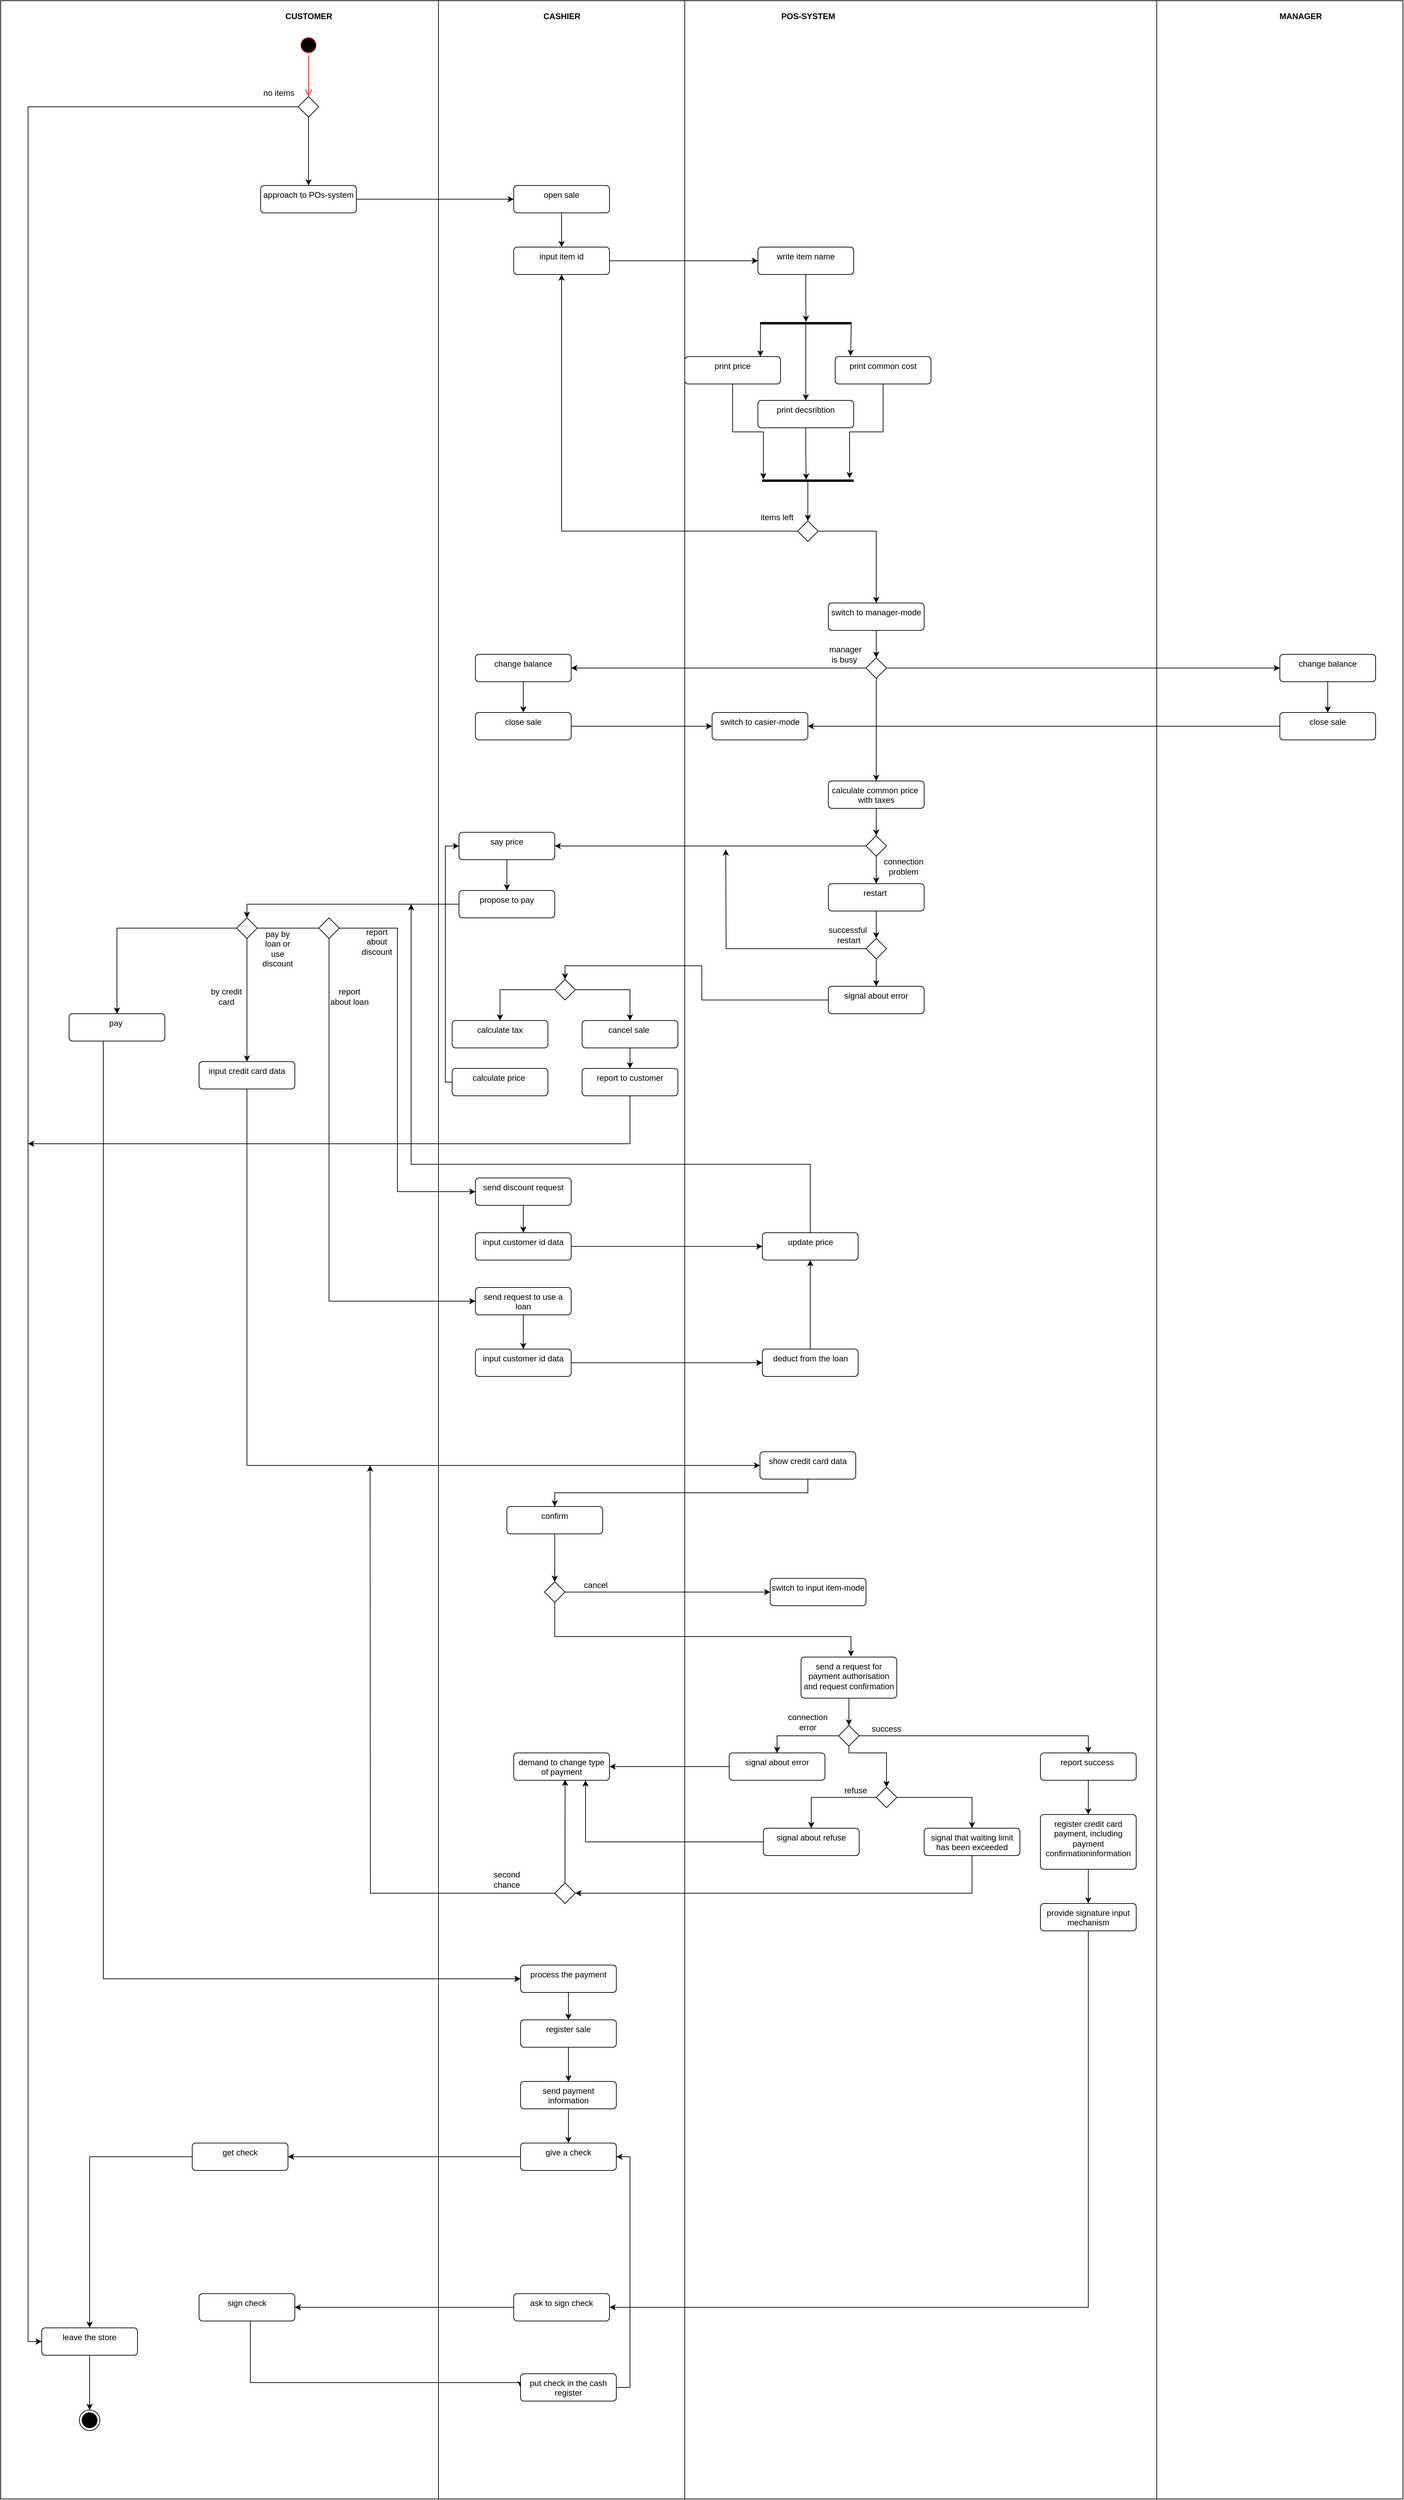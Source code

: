 <mxfile version="21.8.2" type="device">
  <diagram name="Страница — 1" id="d4Io2-TKCd1Xsw53z9Tn">
    <mxGraphModel dx="7507" dy="3780" grid="1" gridSize="10" guides="1" tooltips="1" connect="1" arrows="1" fold="1" page="1" pageScale="1" pageWidth="827" pageHeight="1169" math="0" shadow="0">
      <root>
        <mxCell id="0" />
        <mxCell id="1" parent="0" />
        <mxCell id="N4OC66wwxZGrX0035T5u-1" value="" style="rounded=0;whiteSpace=wrap;html=1;" vertex="1" parent="1">
          <mxGeometry x="-280" width="650" height="3650" as="geometry" />
        </mxCell>
        <mxCell id="N4OC66wwxZGrX0035T5u-2" value="" style="rounded=0;whiteSpace=wrap;html=1;" vertex="1" parent="1">
          <mxGeometry x="360" width="360" height="3650" as="geometry" />
        </mxCell>
        <mxCell id="N4OC66wwxZGrX0035T5u-3" value="" style="rounded=0;whiteSpace=wrap;html=1;" vertex="1" parent="1">
          <mxGeometry x="720" width="690" height="3650" as="geometry" />
        </mxCell>
        <mxCell id="N4OC66wwxZGrX0035T5u-4" value="CUSTOMER" style="text;align=center;fontStyle=1;verticalAlign=middle;spacingLeft=3;spacingRight=3;strokeColor=none;rotatable=0;points=[[0,0.5],[1,0.5]];portConstraint=eastwest;html=1;" vertex="1" parent="1">
          <mxGeometry x="130" y="10" width="80" height="26" as="geometry" />
        </mxCell>
        <mxCell id="N4OC66wwxZGrX0035T5u-5" value="CASHIER" style="text;align=center;fontStyle=1;verticalAlign=middle;spacingLeft=3;spacingRight=3;strokeColor=none;rotatable=0;points=[[0,0.5],[1,0.5]];portConstraint=eastwest;html=1;" vertex="1" parent="1">
          <mxGeometry x="500" y="10" width="80" height="26" as="geometry" />
        </mxCell>
        <mxCell id="N4OC66wwxZGrX0035T5u-6" value="POS-SYSTEM" style="text;align=center;fontStyle=1;verticalAlign=middle;spacingLeft=3;spacingRight=3;strokeColor=none;rotatable=0;points=[[0,0.5],[1,0.5]];portConstraint=eastwest;html=1;" vertex="1" parent="1">
          <mxGeometry x="860" y="10" width="80" height="26" as="geometry" />
        </mxCell>
        <mxCell id="N4OC66wwxZGrX0035T5u-7" value="" style="rounded=0;whiteSpace=wrap;html=1;" vertex="1" parent="1">
          <mxGeometry x="1410" width="360" height="3650" as="geometry" />
        </mxCell>
        <mxCell id="N4OC66wwxZGrX0035T5u-8" value="MANAGER" style="text;align=center;fontStyle=1;verticalAlign=middle;spacingLeft=3;spacingRight=3;strokeColor=none;rotatable=0;points=[[0,0.5],[1,0.5]];portConstraint=eastwest;html=1;" vertex="1" parent="1">
          <mxGeometry x="1580" y="10" width="80" height="26" as="geometry" />
        </mxCell>
        <mxCell id="N4OC66wwxZGrX0035T5u-9" value="" style="ellipse;html=1;shape=startState;fillColor=#000000;strokeColor=#ff0000;" vertex="1" parent="1">
          <mxGeometry x="155" y="50" width="30" height="30" as="geometry" />
        </mxCell>
        <mxCell id="N4OC66wwxZGrX0035T5u-10" value="" style="edgeStyle=orthogonalEdgeStyle;html=1;verticalAlign=bottom;endArrow=open;endSize=8;strokeColor=#ff0000;rounded=0;" edge="1" source="N4OC66wwxZGrX0035T5u-9" parent="1">
          <mxGeometry relative="1" as="geometry">
            <mxPoint x="170" y="140" as="targetPoint" />
          </mxGeometry>
        </mxCell>
        <mxCell id="N4OC66wwxZGrX0035T5u-13" value="" style="edgeStyle=orthogonalEdgeStyle;rounded=0;orthogonalLoop=1;jettySize=auto;html=1;exitX=0.5;exitY=1;exitDx=0;exitDy=0;" edge="1" parent="1" source="N4OC66wwxZGrX0035T5u-178" target="N4OC66wwxZGrX0035T5u-12">
          <mxGeometry relative="1" as="geometry">
            <mxPoint x="170" y="220" as="sourcePoint" />
          </mxGeometry>
        </mxCell>
        <mxCell id="N4OC66wwxZGrX0035T5u-16" value="" style="edgeStyle=orthogonalEdgeStyle;rounded=0;orthogonalLoop=1;jettySize=auto;html=1;entryX=0;entryY=0.5;entryDx=0;entryDy=0;" edge="1" parent="1" source="N4OC66wwxZGrX0035T5u-12" target="N4OC66wwxZGrX0035T5u-15">
          <mxGeometry relative="1" as="geometry" />
        </mxCell>
        <mxCell id="N4OC66wwxZGrX0035T5u-12" value="approach to POs-system" style="html=1;align=center;verticalAlign=top;rounded=1;absoluteArcSize=1;arcSize=10;dashed=0;whiteSpace=wrap;" vertex="1" parent="1">
          <mxGeometry x="100" y="270" width="140" height="40" as="geometry" />
        </mxCell>
        <mxCell id="N4OC66wwxZGrX0035T5u-18" value="" style="edgeStyle=orthogonalEdgeStyle;rounded=0;orthogonalLoop=1;jettySize=auto;html=1;" edge="1" parent="1" source="N4OC66wwxZGrX0035T5u-15" target="N4OC66wwxZGrX0035T5u-17">
          <mxGeometry relative="1" as="geometry" />
        </mxCell>
        <mxCell id="N4OC66wwxZGrX0035T5u-15" value="open sale" style="html=1;align=center;verticalAlign=top;rounded=1;absoluteArcSize=1;arcSize=10;dashed=0;whiteSpace=wrap;" vertex="1" parent="1">
          <mxGeometry x="470" y="270" width="140" height="40" as="geometry" />
        </mxCell>
        <mxCell id="N4OC66wwxZGrX0035T5u-20" style="edgeStyle=orthogonalEdgeStyle;rounded=0;orthogonalLoop=1;jettySize=auto;html=1;entryX=0;entryY=0.5;entryDx=0;entryDy=0;" edge="1" parent="1" source="N4OC66wwxZGrX0035T5u-17" target="N4OC66wwxZGrX0035T5u-19">
          <mxGeometry relative="1" as="geometry" />
        </mxCell>
        <mxCell id="N4OC66wwxZGrX0035T5u-17" value="input item id" style="html=1;align=center;verticalAlign=top;rounded=1;absoluteArcSize=1;arcSize=10;dashed=0;whiteSpace=wrap;" vertex="1" parent="1">
          <mxGeometry x="470" y="360" width="140" height="40" as="geometry" />
        </mxCell>
        <mxCell id="N4OC66wwxZGrX0035T5u-19" value="write item name" style="html=1;align=center;verticalAlign=top;rounded=1;absoluteArcSize=1;arcSize=10;dashed=0;whiteSpace=wrap;" vertex="1" parent="1">
          <mxGeometry x="827" y="360" width="140" height="40" as="geometry" />
        </mxCell>
        <mxCell id="N4OC66wwxZGrX0035T5u-27" style="edgeStyle=orthogonalEdgeStyle;rounded=0;orthogonalLoop=1;jettySize=auto;html=1;entryX=0.5;entryY=0;entryDx=0;entryDy=0;" edge="1" parent="1" source="N4OC66wwxZGrX0035T5u-21" target="N4OC66wwxZGrX0035T5u-23">
          <mxGeometry relative="1" as="geometry" />
        </mxCell>
        <mxCell id="N4OC66wwxZGrX0035T5u-21" value="" style="html=1;points=[];perimeter=orthogonalPerimeter;fillColor=strokeColor;direction=south;" vertex="1" parent="1">
          <mxGeometry x="830.5" y="470" width="133" height="2.5" as="geometry" />
        </mxCell>
        <mxCell id="N4OC66wwxZGrX0035T5u-22" value="print price" style="html=1;align=center;verticalAlign=top;rounded=1;absoluteArcSize=1;arcSize=10;dashed=0;whiteSpace=wrap;" vertex="1" parent="1">
          <mxGeometry x="720" y="520" width="140" height="40" as="geometry" />
        </mxCell>
        <mxCell id="N4OC66wwxZGrX0035T5u-23" value="print decsribtion" style="html=1;align=center;verticalAlign=top;rounded=1;absoluteArcSize=1;arcSize=10;dashed=0;whiteSpace=wrap;" vertex="1" parent="1">
          <mxGeometry x="827" y="584" width="140" height="40" as="geometry" />
        </mxCell>
        <mxCell id="N4OC66wwxZGrX0035T5u-25" value="print common cost" style="html=1;align=center;verticalAlign=top;rounded=1;absoluteArcSize=1;arcSize=10;dashed=0;whiteSpace=wrap;" vertex="1" parent="1">
          <mxGeometry x="940" y="520" width="140" height="40" as="geometry" />
        </mxCell>
        <mxCell id="N4OC66wwxZGrX0035T5u-26" style="edgeStyle=orthogonalEdgeStyle;rounded=0;orthogonalLoop=1;jettySize=auto;html=1;entryX=-0.306;entryY=0.498;entryDx=0;entryDy=0;entryPerimeter=0;" edge="1" parent="1" source="N4OC66wwxZGrX0035T5u-19" target="N4OC66wwxZGrX0035T5u-21">
          <mxGeometry relative="1" as="geometry" />
        </mxCell>
        <mxCell id="N4OC66wwxZGrX0035T5u-28" value="" style="endArrow=classic;html=1;rounded=0;exitX=0.542;exitY=0.968;exitDx=0;exitDy=0;exitPerimeter=0;entryX=0.817;entryY=-0.003;entryDx=0;entryDy=0;entryPerimeter=0;" edge="1" parent="1">
          <mxGeometry width="50" height="50" relative="1" as="geometry">
            <mxPoint x="830.876" y="471.475" as="sourcePoint" />
            <mxPoint x="830.5" y="520" as="targetPoint" />
          </mxGeometry>
        </mxCell>
        <mxCell id="N4OC66wwxZGrX0035T5u-29" value="" style="endArrow=classic;html=1;rounded=0;exitX=0.542;exitY=0.968;exitDx=0;exitDy=0;exitPerimeter=0;entryX=0.817;entryY=-0.003;entryDx=0;entryDy=0;entryPerimeter=0;" edge="1" parent="1">
          <mxGeometry width="50" height="50" relative="1" as="geometry">
            <mxPoint x="963.5" y="470" as="sourcePoint" />
            <mxPoint x="962.5" y="519" as="targetPoint" />
          </mxGeometry>
        </mxCell>
        <mxCell id="N4OC66wwxZGrX0035T5u-37" value="" style="edgeStyle=orthogonalEdgeStyle;rounded=0;orthogonalLoop=1;jettySize=auto;html=1;" edge="1" parent="1" source="N4OC66wwxZGrX0035T5u-31" target="N4OC66wwxZGrX0035T5u-36">
          <mxGeometry relative="1" as="geometry" />
        </mxCell>
        <mxCell id="N4OC66wwxZGrX0035T5u-31" value="" style="html=1;points=[];perimeter=orthogonalPerimeter;fillColor=strokeColor;direction=south;" vertex="1" parent="1">
          <mxGeometry x="833.5" y="700" width="133" height="2.5" as="geometry" />
        </mxCell>
        <mxCell id="N4OC66wwxZGrX0035T5u-32" style="edgeStyle=orthogonalEdgeStyle;rounded=0;orthogonalLoop=1;jettySize=auto;html=1;entryX=-0.067;entryY=0.518;entryDx=0;entryDy=0;entryPerimeter=0;" edge="1" parent="1" source="N4OC66wwxZGrX0035T5u-23" target="N4OC66wwxZGrX0035T5u-31">
          <mxGeometry relative="1" as="geometry" />
        </mxCell>
        <mxCell id="N4OC66wwxZGrX0035T5u-34" style="edgeStyle=orthogonalEdgeStyle;rounded=0;orthogonalLoop=1;jettySize=auto;html=1;entryX=-0.333;entryY=0.989;entryDx=0;entryDy=0;entryPerimeter=0;" edge="1" parent="1" source="N4OC66wwxZGrX0035T5u-22" target="N4OC66wwxZGrX0035T5u-31">
          <mxGeometry relative="1" as="geometry" />
        </mxCell>
        <mxCell id="N4OC66wwxZGrX0035T5u-35" style="edgeStyle=orthogonalEdgeStyle;rounded=0;orthogonalLoop=1;jettySize=auto;html=1;entryX=-0.867;entryY=0.041;entryDx=0;entryDy=0;entryPerimeter=0;" edge="1" parent="1" source="N4OC66wwxZGrX0035T5u-25" target="N4OC66wwxZGrX0035T5u-31">
          <mxGeometry relative="1" as="geometry" />
        </mxCell>
        <mxCell id="N4OC66wwxZGrX0035T5u-38" style="edgeStyle=orthogonalEdgeStyle;rounded=0;orthogonalLoop=1;jettySize=auto;html=1;entryX=0.5;entryY=1;entryDx=0;entryDy=0;" edge="1" parent="1" source="N4OC66wwxZGrX0035T5u-36" target="N4OC66wwxZGrX0035T5u-17">
          <mxGeometry relative="1" as="geometry" />
        </mxCell>
        <mxCell id="N4OC66wwxZGrX0035T5u-41" style="edgeStyle=orthogonalEdgeStyle;rounded=0;orthogonalLoop=1;jettySize=auto;html=1;entryX=0.5;entryY=0;entryDx=0;entryDy=0;" edge="1" parent="1" source="N4OC66wwxZGrX0035T5u-36" target="N4OC66wwxZGrX0035T5u-40">
          <mxGeometry relative="1" as="geometry" />
        </mxCell>
        <mxCell id="N4OC66wwxZGrX0035T5u-36" value="" style="rhombus;" vertex="1" parent="1">
          <mxGeometry x="885" y="760" width="30" height="30" as="geometry" />
        </mxCell>
        <mxCell id="N4OC66wwxZGrX0035T5u-39" value="items left" style="text;html=1;strokeColor=none;fillColor=none;align=center;verticalAlign=middle;whiteSpace=wrap;rounded=0;" vertex="1" parent="1">
          <mxGeometry x="825" y="740" width="60" height="30" as="geometry" />
        </mxCell>
        <mxCell id="N4OC66wwxZGrX0035T5u-43" value="" style="edgeStyle=orthogonalEdgeStyle;rounded=0;orthogonalLoop=1;jettySize=auto;html=1;" edge="1" parent="1" source="N4OC66wwxZGrX0035T5u-40" target="N4OC66wwxZGrX0035T5u-42">
          <mxGeometry relative="1" as="geometry" />
        </mxCell>
        <mxCell id="N4OC66wwxZGrX0035T5u-40" value="switch to manager-mode" style="html=1;align=center;verticalAlign=top;rounded=1;absoluteArcSize=1;arcSize=10;dashed=0;whiteSpace=wrap;" vertex="1" parent="1">
          <mxGeometry x="930" y="880" width="140" height="40" as="geometry" />
        </mxCell>
        <mxCell id="N4OC66wwxZGrX0035T5u-47" style="edgeStyle=orthogonalEdgeStyle;rounded=0;orthogonalLoop=1;jettySize=auto;html=1;entryX=1;entryY=0.5;entryDx=0;entryDy=0;" edge="1" parent="1" source="N4OC66wwxZGrX0035T5u-42" target="N4OC66wwxZGrX0035T5u-44">
          <mxGeometry relative="1" as="geometry" />
        </mxCell>
        <mxCell id="N4OC66wwxZGrX0035T5u-52" value="" style="edgeStyle=orthogonalEdgeStyle;rounded=0;orthogonalLoop=1;jettySize=auto;html=1;entryX=0;entryY=0.5;entryDx=0;entryDy=0;" edge="1" parent="1" source="N4OC66wwxZGrX0035T5u-42" target="N4OC66wwxZGrX0035T5u-49">
          <mxGeometry relative="1" as="geometry" />
        </mxCell>
        <mxCell id="N4OC66wwxZGrX0035T5u-57" style="edgeStyle=orthogonalEdgeStyle;rounded=0;orthogonalLoop=1;jettySize=auto;html=1;entryX=0.5;entryY=0;entryDx=0;entryDy=0;" edge="1" parent="1" source="N4OC66wwxZGrX0035T5u-42" target="N4OC66wwxZGrX0035T5u-56">
          <mxGeometry relative="1" as="geometry" />
        </mxCell>
        <mxCell id="N4OC66wwxZGrX0035T5u-42" value="" style="rhombus;" vertex="1" parent="1">
          <mxGeometry x="985" y="960" width="30" height="30" as="geometry" />
        </mxCell>
        <mxCell id="N4OC66wwxZGrX0035T5u-46" value="" style="edgeStyle=orthogonalEdgeStyle;rounded=0;orthogonalLoop=1;jettySize=auto;html=1;" edge="1" parent="1" source="N4OC66wwxZGrX0035T5u-44" target="N4OC66wwxZGrX0035T5u-45">
          <mxGeometry relative="1" as="geometry" />
        </mxCell>
        <mxCell id="N4OC66wwxZGrX0035T5u-44" value="change balance" style="html=1;align=center;verticalAlign=top;rounded=1;absoluteArcSize=1;arcSize=10;dashed=0;whiteSpace=wrap;" vertex="1" parent="1">
          <mxGeometry x="414" y="955" width="140" height="40" as="geometry" />
        </mxCell>
        <mxCell id="N4OC66wwxZGrX0035T5u-54" style="edgeStyle=orthogonalEdgeStyle;rounded=0;orthogonalLoop=1;jettySize=auto;html=1;entryX=0;entryY=0.5;entryDx=0;entryDy=0;" edge="1" parent="1" source="N4OC66wwxZGrX0035T5u-45" target="N4OC66wwxZGrX0035T5u-53">
          <mxGeometry relative="1" as="geometry" />
        </mxCell>
        <mxCell id="N4OC66wwxZGrX0035T5u-45" value="close sale" style="html=1;align=center;verticalAlign=top;rounded=1;absoluteArcSize=1;arcSize=10;dashed=0;whiteSpace=wrap;" vertex="1" parent="1">
          <mxGeometry x="414" y="1040" width="140" height="40" as="geometry" />
        </mxCell>
        <mxCell id="N4OC66wwxZGrX0035T5u-48" value="manager is busy&amp;nbsp;" style="text;html=1;strokeColor=none;fillColor=none;align=center;verticalAlign=middle;whiteSpace=wrap;rounded=0;" vertex="1" parent="1">
          <mxGeometry x="925" y="940" width="60" height="30" as="geometry" />
        </mxCell>
        <mxCell id="N4OC66wwxZGrX0035T5u-51" value="" style="edgeStyle=orthogonalEdgeStyle;rounded=0;orthogonalLoop=1;jettySize=auto;html=1;" edge="1" parent="1" source="N4OC66wwxZGrX0035T5u-49" target="N4OC66wwxZGrX0035T5u-50">
          <mxGeometry relative="1" as="geometry" />
        </mxCell>
        <mxCell id="N4OC66wwxZGrX0035T5u-49" value="change balance" style="html=1;align=center;verticalAlign=top;rounded=1;absoluteArcSize=1;arcSize=10;dashed=0;whiteSpace=wrap;" vertex="1" parent="1">
          <mxGeometry x="1590" y="955" width="140" height="40" as="geometry" />
        </mxCell>
        <mxCell id="N4OC66wwxZGrX0035T5u-55" style="edgeStyle=orthogonalEdgeStyle;rounded=0;orthogonalLoop=1;jettySize=auto;html=1;entryX=1;entryY=0.5;entryDx=0;entryDy=0;" edge="1" parent="1" source="N4OC66wwxZGrX0035T5u-50" target="N4OC66wwxZGrX0035T5u-53">
          <mxGeometry relative="1" as="geometry" />
        </mxCell>
        <mxCell id="N4OC66wwxZGrX0035T5u-50" value="close sale" style="html=1;align=center;verticalAlign=top;rounded=1;absoluteArcSize=1;arcSize=10;dashed=0;whiteSpace=wrap;" vertex="1" parent="1">
          <mxGeometry x="1590" y="1040" width="140" height="40" as="geometry" />
        </mxCell>
        <mxCell id="N4OC66wwxZGrX0035T5u-53" value="switch to casier-mode" style="html=1;align=center;verticalAlign=top;rounded=1;absoluteArcSize=1;arcSize=10;dashed=0;whiteSpace=wrap;" vertex="1" parent="1">
          <mxGeometry x="760" y="1040" width="140" height="40" as="geometry" />
        </mxCell>
        <mxCell id="N4OC66wwxZGrX0035T5u-60" value="" style="edgeStyle=orthogonalEdgeStyle;rounded=0;orthogonalLoop=1;jettySize=auto;html=1;" edge="1" parent="1" source="N4OC66wwxZGrX0035T5u-56" target="N4OC66wwxZGrX0035T5u-59">
          <mxGeometry relative="1" as="geometry" />
        </mxCell>
        <mxCell id="N4OC66wwxZGrX0035T5u-56" value="calculate common price&amp;nbsp;&lt;br&gt;with taxes" style="html=1;align=center;verticalAlign=top;rounded=1;absoluteArcSize=1;arcSize=10;dashed=0;whiteSpace=wrap;" vertex="1" parent="1">
          <mxGeometry x="930" y="1140" width="140" height="40" as="geometry" />
        </mxCell>
        <mxCell id="N4OC66wwxZGrX0035T5u-64" value="" style="edgeStyle=orthogonalEdgeStyle;rounded=0;orthogonalLoop=1;jettySize=auto;html=1;" edge="1" parent="1" source="N4OC66wwxZGrX0035T5u-58" target="N4OC66wwxZGrX0035T5u-63">
          <mxGeometry relative="1" as="geometry" />
        </mxCell>
        <mxCell id="N4OC66wwxZGrX0035T5u-58" value="restart&amp;nbsp;" style="html=1;align=center;verticalAlign=top;rounded=1;absoluteArcSize=1;arcSize=10;dashed=0;whiteSpace=wrap;" vertex="1" parent="1">
          <mxGeometry x="930" y="1290" width="140" height="40" as="geometry" />
        </mxCell>
        <mxCell id="N4OC66wwxZGrX0035T5u-61" style="edgeStyle=orthogonalEdgeStyle;rounded=0;orthogonalLoop=1;jettySize=auto;html=1;entryX=0.5;entryY=0;entryDx=0;entryDy=0;" edge="1" parent="1" source="N4OC66wwxZGrX0035T5u-59" target="N4OC66wwxZGrX0035T5u-58">
          <mxGeometry relative="1" as="geometry" />
        </mxCell>
        <mxCell id="N4OC66wwxZGrX0035T5u-69" style="edgeStyle=orthogonalEdgeStyle;rounded=0;orthogonalLoop=1;jettySize=auto;html=1;entryX=1;entryY=0.5;entryDx=0;entryDy=0;" edge="1" parent="1" source="N4OC66wwxZGrX0035T5u-59" target="N4OC66wwxZGrX0035T5u-67">
          <mxGeometry relative="1" as="geometry" />
        </mxCell>
        <mxCell id="N4OC66wwxZGrX0035T5u-59" value="" style="rhombus;" vertex="1" parent="1">
          <mxGeometry x="985" y="1220" width="30" height="30" as="geometry" />
        </mxCell>
        <mxCell id="N4OC66wwxZGrX0035T5u-62" value="connection problem" style="text;html=1;strokeColor=none;fillColor=none;align=center;verticalAlign=middle;whiteSpace=wrap;rounded=0;" vertex="1" parent="1">
          <mxGeometry x="1010" y="1250" width="60" height="30" as="geometry" />
        </mxCell>
        <mxCell id="N4OC66wwxZGrX0035T5u-66" value="" style="edgeStyle=orthogonalEdgeStyle;rounded=0;orthogonalLoop=1;jettySize=auto;html=1;" edge="1" parent="1" source="N4OC66wwxZGrX0035T5u-63" target="N4OC66wwxZGrX0035T5u-65">
          <mxGeometry relative="1" as="geometry" />
        </mxCell>
        <mxCell id="N4OC66wwxZGrX0035T5u-70" style="edgeStyle=orthogonalEdgeStyle;rounded=0;orthogonalLoop=1;jettySize=auto;html=1;" edge="1" parent="1" source="N4OC66wwxZGrX0035T5u-63">
          <mxGeometry relative="1" as="geometry">
            <mxPoint x="780" y="1240" as="targetPoint" />
          </mxGeometry>
        </mxCell>
        <mxCell id="N4OC66wwxZGrX0035T5u-63" value="" style="rhombus;" vertex="1" parent="1">
          <mxGeometry x="985" y="1370" width="30" height="30" as="geometry" />
        </mxCell>
        <mxCell id="N4OC66wwxZGrX0035T5u-79" style="edgeStyle=orthogonalEdgeStyle;rounded=0;orthogonalLoop=1;jettySize=auto;html=1;entryX=0.5;entryY=0;entryDx=0;entryDy=0;" edge="1" parent="1" source="N4OC66wwxZGrX0035T5u-65" target="N4OC66wwxZGrX0035T5u-78">
          <mxGeometry relative="1" as="geometry" />
        </mxCell>
        <mxCell id="N4OC66wwxZGrX0035T5u-65" value="signal about error" style="html=1;align=center;verticalAlign=top;rounded=1;absoluteArcSize=1;arcSize=10;dashed=0;whiteSpace=wrap;" vertex="1" parent="1">
          <mxGeometry x="930" y="1440" width="140" height="40" as="geometry" />
        </mxCell>
        <mxCell id="N4OC66wwxZGrX0035T5u-85" value="" style="edgeStyle=orthogonalEdgeStyle;rounded=0;orthogonalLoop=1;jettySize=auto;html=1;" edge="1" parent="1" source="N4OC66wwxZGrX0035T5u-67" target="N4OC66wwxZGrX0035T5u-84">
          <mxGeometry relative="1" as="geometry" />
        </mxCell>
        <mxCell id="N4OC66wwxZGrX0035T5u-67" value="say price" style="html=1;align=center;verticalAlign=top;rounded=1;absoluteArcSize=1;arcSize=10;dashed=0;whiteSpace=wrap;" vertex="1" parent="1">
          <mxGeometry x="390" y="1215" width="140" height="40" as="geometry" />
        </mxCell>
        <mxCell id="N4OC66wwxZGrX0035T5u-71" value="successful&amp;nbsp;&lt;br&gt;restart" style="text;html=1;strokeColor=none;fillColor=none;align=center;verticalAlign=middle;whiteSpace=wrap;rounded=0;" vertex="1" parent="1">
          <mxGeometry x="930" y="1350" width="60" height="30" as="geometry" />
        </mxCell>
        <mxCell id="N4OC66wwxZGrX0035T5u-74" value="" style="edgeStyle=orthogonalEdgeStyle;rounded=0;orthogonalLoop=1;jettySize=auto;html=1;" edge="1" parent="1" source="N4OC66wwxZGrX0035T5u-72" target="N4OC66wwxZGrX0035T5u-73">
          <mxGeometry relative="1" as="geometry" />
        </mxCell>
        <mxCell id="N4OC66wwxZGrX0035T5u-72" value="cancel sale&amp;nbsp;" style="html=1;align=center;verticalAlign=top;rounded=1;absoluteArcSize=1;arcSize=10;dashed=0;whiteSpace=wrap;" vertex="1" parent="1">
          <mxGeometry x="570" y="1490" width="140" height="40" as="geometry" />
        </mxCell>
        <mxCell id="N4OC66wwxZGrX0035T5u-183" style="edgeStyle=orthogonalEdgeStyle;rounded=0;orthogonalLoop=1;jettySize=auto;html=1;" edge="1" parent="1" source="N4OC66wwxZGrX0035T5u-73">
          <mxGeometry relative="1" as="geometry">
            <mxPoint x="-240" y="1670" as="targetPoint" />
            <Array as="points">
              <mxPoint x="640" y="1670" />
              <mxPoint x="-240" y="1670" />
            </Array>
          </mxGeometry>
        </mxCell>
        <mxCell id="N4OC66wwxZGrX0035T5u-73" value="report to customer" style="html=1;align=center;verticalAlign=top;rounded=1;absoluteArcSize=1;arcSize=10;dashed=0;whiteSpace=wrap;" vertex="1" parent="1">
          <mxGeometry x="570" y="1560" width="140" height="40" as="geometry" />
        </mxCell>
        <mxCell id="N4OC66wwxZGrX0035T5u-75" value="calculate tax" style="html=1;align=center;verticalAlign=top;rounded=1;absoluteArcSize=1;arcSize=10;dashed=0;whiteSpace=wrap;" vertex="1" parent="1">
          <mxGeometry x="380" y="1490" width="140" height="40" as="geometry" />
        </mxCell>
        <mxCell id="N4OC66wwxZGrX0035T5u-77" style="edgeStyle=orthogonalEdgeStyle;rounded=0;orthogonalLoop=1;jettySize=auto;html=1;entryX=0;entryY=0.5;entryDx=0;entryDy=0;" edge="1" parent="1" source="N4OC66wwxZGrX0035T5u-76" target="N4OC66wwxZGrX0035T5u-67">
          <mxGeometry relative="1" as="geometry">
            <Array as="points">
              <mxPoint x="370" y="1580" />
              <mxPoint x="370" y="1235" />
            </Array>
          </mxGeometry>
        </mxCell>
        <mxCell id="N4OC66wwxZGrX0035T5u-76" value="calculate price&amp;nbsp;" style="html=1;align=center;verticalAlign=top;rounded=1;absoluteArcSize=1;arcSize=10;dashed=0;whiteSpace=wrap;" vertex="1" parent="1">
          <mxGeometry x="380" y="1560" width="140" height="40" as="geometry" />
        </mxCell>
        <mxCell id="N4OC66wwxZGrX0035T5u-80" style="edgeStyle=orthogonalEdgeStyle;rounded=0;orthogonalLoop=1;jettySize=auto;html=1;entryX=0.5;entryY=0;entryDx=0;entryDy=0;" edge="1" parent="1" source="N4OC66wwxZGrX0035T5u-78" target="N4OC66wwxZGrX0035T5u-72">
          <mxGeometry relative="1" as="geometry" />
        </mxCell>
        <mxCell id="N4OC66wwxZGrX0035T5u-82" style="edgeStyle=orthogonalEdgeStyle;rounded=0;orthogonalLoop=1;jettySize=auto;html=1;entryX=0.5;entryY=0;entryDx=0;entryDy=0;" edge="1" parent="1" source="N4OC66wwxZGrX0035T5u-78" target="N4OC66wwxZGrX0035T5u-75">
          <mxGeometry relative="1" as="geometry" />
        </mxCell>
        <mxCell id="N4OC66wwxZGrX0035T5u-78" value="" style="rhombus;" vertex="1" parent="1">
          <mxGeometry x="530" y="1430" width="30" height="30" as="geometry" />
        </mxCell>
        <mxCell id="N4OC66wwxZGrX0035T5u-87" style="edgeStyle=orthogonalEdgeStyle;rounded=0;orthogonalLoop=1;jettySize=auto;html=1;entryX=0.5;entryY=0;entryDx=0;entryDy=0;" edge="1" parent="1" source="N4OC66wwxZGrX0035T5u-84" target="N4OC66wwxZGrX0035T5u-86">
          <mxGeometry relative="1" as="geometry" />
        </mxCell>
        <mxCell id="N4OC66wwxZGrX0035T5u-84" value="propose to pay" style="html=1;align=center;verticalAlign=top;rounded=1;absoluteArcSize=1;arcSize=10;dashed=0;whiteSpace=wrap;" vertex="1" parent="1">
          <mxGeometry x="390" y="1300" width="140" height="40" as="geometry" />
        </mxCell>
        <mxCell id="N4OC66wwxZGrX0035T5u-92" style="edgeStyle=orthogonalEdgeStyle;rounded=0;orthogonalLoop=1;jettySize=auto;html=1;entryX=0;entryY=0.5;entryDx=0;entryDy=0;" edge="1" parent="1" source="N4OC66wwxZGrX0035T5u-86" target="N4OC66wwxZGrX0035T5u-91">
          <mxGeometry relative="1" as="geometry">
            <Array as="points">
              <mxPoint x="300" y="1355" />
              <mxPoint x="300" y="1740" />
            </Array>
          </mxGeometry>
        </mxCell>
        <mxCell id="N4OC66wwxZGrX0035T5u-98" style="edgeStyle=orthogonalEdgeStyle;rounded=0;orthogonalLoop=1;jettySize=auto;html=1;entryX=0.5;entryY=0;entryDx=0;entryDy=0;" edge="1" parent="1" source="N4OC66wwxZGrX0035T5u-86" target="N4OC66wwxZGrX0035T5u-90">
          <mxGeometry relative="1" as="geometry" />
        </mxCell>
        <mxCell id="N4OC66wwxZGrX0035T5u-101" style="edgeStyle=orthogonalEdgeStyle;rounded=0;orthogonalLoop=1;jettySize=auto;html=1;entryX=0;entryY=0.5;entryDx=0;entryDy=0;exitX=0.5;exitY=1;exitDx=0;exitDy=0;" edge="1" parent="1" source="N4OC66wwxZGrX0035T5u-108" target="N4OC66wwxZGrX0035T5u-100">
          <mxGeometry relative="1" as="geometry">
            <Array as="points">
              <mxPoint x="200" y="1900" />
            </Array>
          </mxGeometry>
        </mxCell>
        <mxCell id="N4OC66wwxZGrX0035T5u-112" style="edgeStyle=orthogonalEdgeStyle;rounded=0;orthogonalLoop=1;jettySize=auto;html=1;entryX=0.5;entryY=0;entryDx=0;entryDy=0;" edge="1" parent="1" source="N4OC66wwxZGrX0035T5u-86" target="N4OC66wwxZGrX0035T5u-111">
          <mxGeometry relative="1" as="geometry" />
        </mxCell>
        <mxCell id="N4OC66wwxZGrX0035T5u-86" value="" style="rhombus;" vertex="1" parent="1">
          <mxGeometry x="65" y="1340" width="30" height="30" as="geometry" />
        </mxCell>
        <mxCell id="N4OC66wwxZGrX0035T5u-167" style="edgeStyle=orthogonalEdgeStyle;rounded=0;orthogonalLoop=1;jettySize=auto;html=1;entryX=0;entryY=0.5;entryDx=0;entryDy=0;" edge="1" parent="1" source="N4OC66wwxZGrX0035T5u-90" target="N4OC66wwxZGrX0035T5u-163">
          <mxGeometry relative="1" as="geometry">
            <Array as="points">
              <mxPoint x="-130" y="2890" />
            </Array>
          </mxGeometry>
        </mxCell>
        <mxCell id="N4OC66wwxZGrX0035T5u-90" value="pay&amp;nbsp;" style="html=1;align=center;verticalAlign=top;rounded=1;absoluteArcSize=1;arcSize=10;dashed=0;whiteSpace=wrap;" vertex="1" parent="1">
          <mxGeometry x="-180" y="1480" width="140" height="40" as="geometry" />
        </mxCell>
        <mxCell id="N4OC66wwxZGrX0035T5u-95" value="" style="edgeStyle=orthogonalEdgeStyle;rounded=0;orthogonalLoop=1;jettySize=auto;html=1;" edge="1" parent="1" source="N4OC66wwxZGrX0035T5u-91" target="N4OC66wwxZGrX0035T5u-94">
          <mxGeometry relative="1" as="geometry" />
        </mxCell>
        <mxCell id="N4OC66wwxZGrX0035T5u-91" value="send discount request" style="html=1;align=center;verticalAlign=top;rounded=1;absoluteArcSize=1;arcSize=10;dashed=0;whiteSpace=wrap;" vertex="1" parent="1">
          <mxGeometry x="414" y="1720" width="140" height="40" as="geometry" />
        </mxCell>
        <mxCell id="N4OC66wwxZGrX0035T5u-93" value="pay by loan or use discount" style="text;html=1;strokeColor=none;fillColor=none;align=center;verticalAlign=middle;whiteSpace=wrap;rounded=0;" vertex="1" parent="1">
          <mxGeometry x="95" y="1370" width="60" height="30" as="geometry" />
        </mxCell>
        <mxCell id="N4OC66wwxZGrX0035T5u-97" style="edgeStyle=orthogonalEdgeStyle;rounded=0;orthogonalLoop=1;jettySize=auto;html=1;entryX=0;entryY=0.5;entryDx=0;entryDy=0;" edge="1" parent="1" source="N4OC66wwxZGrX0035T5u-94" target="N4OC66wwxZGrX0035T5u-96">
          <mxGeometry relative="1" as="geometry" />
        </mxCell>
        <mxCell id="N4OC66wwxZGrX0035T5u-94" value="input customer id data" style="html=1;align=center;verticalAlign=top;rounded=1;absoluteArcSize=1;arcSize=10;dashed=0;whiteSpace=wrap;" vertex="1" parent="1">
          <mxGeometry x="414" y="1800" width="140" height="40" as="geometry" />
        </mxCell>
        <mxCell id="N4OC66wwxZGrX0035T5u-161" style="edgeStyle=orthogonalEdgeStyle;rounded=0;orthogonalLoop=1;jettySize=auto;html=1;" edge="1" parent="1" source="N4OC66wwxZGrX0035T5u-96">
          <mxGeometry relative="1" as="geometry">
            <mxPoint x="320" y="1320" as="targetPoint" />
            <Array as="points">
              <mxPoint x="904" y="1700" />
              <mxPoint x="320" y="1700" />
            </Array>
          </mxGeometry>
        </mxCell>
        <mxCell id="N4OC66wwxZGrX0035T5u-96" value="update price" style="html=1;align=center;verticalAlign=top;rounded=1;absoluteArcSize=1;arcSize=10;dashed=0;whiteSpace=wrap;" vertex="1" parent="1">
          <mxGeometry x="833.5" y="1800" width="140" height="40" as="geometry" />
        </mxCell>
        <mxCell id="N4OC66wwxZGrX0035T5u-104" value="" style="edgeStyle=orthogonalEdgeStyle;rounded=0;orthogonalLoop=1;jettySize=auto;html=1;" edge="1" parent="1" source="N4OC66wwxZGrX0035T5u-100" target="N4OC66wwxZGrX0035T5u-103">
          <mxGeometry relative="1" as="geometry" />
        </mxCell>
        <mxCell id="N4OC66wwxZGrX0035T5u-100" value="send request to use a loan" style="html=1;align=center;verticalAlign=top;rounded=1;absoluteArcSize=1;arcSize=10;dashed=0;whiteSpace=wrap;" vertex="1" parent="1">
          <mxGeometry x="414" y="1880" width="140" height="40" as="geometry" />
        </mxCell>
        <mxCell id="N4OC66wwxZGrX0035T5u-102" value="report about loan" style="text;html=1;strokeColor=none;fillColor=none;align=center;verticalAlign=middle;whiteSpace=wrap;rounded=0;" vertex="1" parent="1">
          <mxGeometry x="200" y="1440" width="60" height="30" as="geometry" />
        </mxCell>
        <mxCell id="N4OC66wwxZGrX0035T5u-106" style="edgeStyle=orthogonalEdgeStyle;rounded=0;orthogonalLoop=1;jettySize=auto;html=1;entryX=0;entryY=0.5;entryDx=0;entryDy=0;" edge="1" parent="1" source="N4OC66wwxZGrX0035T5u-103" target="N4OC66wwxZGrX0035T5u-105">
          <mxGeometry relative="1" as="geometry" />
        </mxCell>
        <mxCell id="N4OC66wwxZGrX0035T5u-103" value="input customer id data" style="html=1;align=center;verticalAlign=top;rounded=1;absoluteArcSize=1;arcSize=10;dashed=0;whiteSpace=wrap;" vertex="1" parent="1">
          <mxGeometry x="414" y="1970" width="140" height="40" as="geometry" />
        </mxCell>
        <mxCell id="N4OC66wwxZGrX0035T5u-107" style="edgeStyle=orthogonalEdgeStyle;rounded=0;orthogonalLoop=1;jettySize=auto;html=1;entryX=0.5;entryY=1;entryDx=0;entryDy=0;" edge="1" parent="1" source="N4OC66wwxZGrX0035T5u-105" target="N4OC66wwxZGrX0035T5u-96">
          <mxGeometry relative="1" as="geometry" />
        </mxCell>
        <mxCell id="N4OC66wwxZGrX0035T5u-105" value="deduct from the loan" style="html=1;align=center;verticalAlign=top;rounded=1;absoluteArcSize=1;arcSize=10;dashed=0;whiteSpace=wrap;" vertex="1" parent="1">
          <mxGeometry x="833.5" y="1970" width="140" height="40" as="geometry" />
        </mxCell>
        <mxCell id="N4OC66wwxZGrX0035T5u-108" value="" style="rhombus;" vertex="1" parent="1">
          <mxGeometry x="185" y="1340" width="30" height="30" as="geometry" />
        </mxCell>
        <mxCell id="N4OC66wwxZGrX0035T5u-110" value="report about discount" style="text;html=1;strokeColor=none;fillColor=none;align=center;verticalAlign=middle;whiteSpace=wrap;rounded=0;" vertex="1" parent="1">
          <mxGeometry x="240" y="1360" width="60" height="30" as="geometry" />
        </mxCell>
        <mxCell id="N4OC66wwxZGrX0035T5u-116" style="edgeStyle=orthogonalEdgeStyle;rounded=0;orthogonalLoop=1;jettySize=auto;html=1;entryX=0;entryY=0.5;entryDx=0;entryDy=0;" edge="1" parent="1" source="N4OC66wwxZGrX0035T5u-111" target="N4OC66wwxZGrX0035T5u-114">
          <mxGeometry relative="1" as="geometry">
            <Array as="points">
              <mxPoint x="80" y="2140" />
            </Array>
          </mxGeometry>
        </mxCell>
        <mxCell id="N4OC66wwxZGrX0035T5u-111" value="input credit card data" style="html=1;align=center;verticalAlign=top;rounded=1;absoluteArcSize=1;arcSize=10;dashed=0;whiteSpace=wrap;" vertex="1" parent="1">
          <mxGeometry x="10" y="1550" width="140" height="40" as="geometry" />
        </mxCell>
        <mxCell id="N4OC66wwxZGrX0035T5u-113" value="by credit card" style="text;html=1;strokeColor=none;fillColor=none;align=center;verticalAlign=middle;whiteSpace=wrap;rounded=0;" vertex="1" parent="1">
          <mxGeometry x="20" y="1440" width="60" height="30" as="geometry" />
        </mxCell>
        <mxCell id="N4OC66wwxZGrX0035T5u-118" style="edgeStyle=orthogonalEdgeStyle;rounded=0;orthogonalLoop=1;jettySize=auto;html=1;entryX=0.5;entryY=0;entryDx=0;entryDy=0;" edge="1" parent="1" source="N4OC66wwxZGrX0035T5u-114" target="N4OC66wwxZGrX0035T5u-117">
          <mxGeometry relative="1" as="geometry">
            <Array as="points">
              <mxPoint x="900" y="2180" />
              <mxPoint x="530" y="2180" />
            </Array>
          </mxGeometry>
        </mxCell>
        <mxCell id="N4OC66wwxZGrX0035T5u-114" value="show credit card data" style="html=1;align=center;verticalAlign=top;rounded=1;absoluteArcSize=1;arcSize=10;dashed=0;whiteSpace=wrap;" vertex="1" parent="1">
          <mxGeometry x="830" y="2120" width="140" height="40" as="geometry" />
        </mxCell>
        <mxCell id="N4OC66wwxZGrX0035T5u-120" value="" style="edgeStyle=orthogonalEdgeStyle;rounded=0;orthogonalLoop=1;jettySize=auto;html=1;" edge="1" parent="1" source="N4OC66wwxZGrX0035T5u-117" target="N4OC66wwxZGrX0035T5u-119">
          <mxGeometry relative="1" as="geometry" />
        </mxCell>
        <mxCell id="N4OC66wwxZGrX0035T5u-117" value="confirm" style="html=1;align=center;verticalAlign=top;rounded=1;absoluteArcSize=1;arcSize=10;dashed=0;whiteSpace=wrap;" vertex="1" parent="1">
          <mxGeometry x="460" y="2200" width="140" height="40" as="geometry" />
        </mxCell>
        <mxCell id="N4OC66wwxZGrX0035T5u-123" style="edgeStyle=orthogonalEdgeStyle;rounded=0;orthogonalLoop=1;jettySize=auto;html=1;entryX=0;entryY=0.5;entryDx=0;entryDy=0;" edge="1" parent="1" source="N4OC66wwxZGrX0035T5u-119" target="N4OC66wwxZGrX0035T5u-122">
          <mxGeometry relative="1" as="geometry" />
        </mxCell>
        <mxCell id="N4OC66wwxZGrX0035T5u-119" value="" style="rhombus;" vertex="1" parent="1">
          <mxGeometry x="515" y="2310" width="30" height="30" as="geometry" />
        </mxCell>
        <mxCell id="N4OC66wwxZGrX0035T5u-122" value="switch to input item-mode" style="html=1;align=center;verticalAlign=top;rounded=1;absoluteArcSize=1;arcSize=10;dashed=0;whiteSpace=wrap;" vertex="1" parent="1">
          <mxGeometry x="845" y="2305" width="140" height="40" as="geometry" />
        </mxCell>
        <mxCell id="N4OC66wwxZGrX0035T5u-124" value="cancel" style="text;html=1;strokeColor=none;fillColor=none;align=center;verticalAlign=middle;whiteSpace=wrap;rounded=0;" vertex="1" parent="1">
          <mxGeometry x="560" y="2300" width="60" height="30" as="geometry" />
        </mxCell>
        <mxCell id="N4OC66wwxZGrX0035T5u-126" style="edgeStyle=orthogonalEdgeStyle;rounded=0;orthogonalLoop=1;jettySize=auto;html=1;entryX=-0.178;entryY=0.503;entryDx=0;entryDy=0;entryPerimeter=0;" edge="1" parent="1" source="N4OC66wwxZGrX0035T5u-119">
          <mxGeometry relative="1" as="geometry">
            <mxPoint x="963.041" y="2419.11" as="targetPoint" />
            <Array as="points">
              <mxPoint x="530" y="2390" />
              <mxPoint x="963" y="2390" />
            </Array>
          </mxGeometry>
        </mxCell>
        <mxCell id="N4OC66wwxZGrX0035T5u-129" value="" style="edgeStyle=orthogonalEdgeStyle;rounded=0;orthogonalLoop=1;jettySize=auto;html=1;" edge="1" parent="1" source="N4OC66wwxZGrX0035T5u-127" target="N4OC66wwxZGrX0035T5u-128">
          <mxGeometry relative="1" as="geometry" />
        </mxCell>
        <mxCell id="N4OC66wwxZGrX0035T5u-127" value="send a request for payment authorisation and request confirmation" style="html=1;align=center;verticalAlign=top;rounded=1;absoluteArcSize=1;arcSize=10;dashed=0;whiteSpace=wrap;" vertex="1" parent="1">
          <mxGeometry x="890" y="2420" width="140" height="60" as="geometry" />
        </mxCell>
        <mxCell id="N4OC66wwxZGrX0035T5u-133" style="edgeStyle=orthogonalEdgeStyle;rounded=0;orthogonalLoop=1;jettySize=auto;html=1;" edge="1" parent="1" source="N4OC66wwxZGrX0035T5u-128" target="N4OC66wwxZGrX0035T5u-130">
          <mxGeometry relative="1" as="geometry" />
        </mxCell>
        <mxCell id="N4OC66wwxZGrX0035T5u-136" style="edgeStyle=orthogonalEdgeStyle;rounded=0;orthogonalLoop=1;jettySize=auto;html=1;entryX=0.5;entryY=0;entryDx=0;entryDy=0;" edge="1" parent="1" source="N4OC66wwxZGrX0035T5u-128" target="N4OC66wwxZGrX0035T5u-135">
          <mxGeometry relative="1" as="geometry" />
        </mxCell>
        <mxCell id="N4OC66wwxZGrX0035T5u-139" style="edgeStyle=orthogonalEdgeStyle;rounded=0;orthogonalLoop=1;jettySize=auto;html=1;entryX=0.5;entryY=0;entryDx=0;entryDy=0;" edge="1" parent="1" source="N4OC66wwxZGrX0035T5u-128" target="N4OC66wwxZGrX0035T5u-138">
          <mxGeometry relative="1" as="geometry">
            <Array as="points">
              <mxPoint x="960" y="2560" />
              <mxPoint x="1015" y="2560" />
            </Array>
          </mxGeometry>
        </mxCell>
        <mxCell id="N4OC66wwxZGrX0035T5u-128" value="" style="rhombus;" vertex="1" parent="1">
          <mxGeometry x="945" y="2520" width="30" height="30" as="geometry" />
        </mxCell>
        <mxCell id="N4OC66wwxZGrX0035T5u-132" style="edgeStyle=orthogonalEdgeStyle;rounded=0;orthogonalLoop=1;jettySize=auto;html=1;entryX=1;entryY=0.5;entryDx=0;entryDy=0;" edge="1" parent="1" source="N4OC66wwxZGrX0035T5u-130" target="N4OC66wwxZGrX0035T5u-131">
          <mxGeometry relative="1" as="geometry" />
        </mxCell>
        <mxCell id="N4OC66wwxZGrX0035T5u-130" value="signal about error" style="html=1;align=center;verticalAlign=top;rounded=1;absoluteArcSize=1;arcSize=10;dashed=0;whiteSpace=wrap;" vertex="1" parent="1">
          <mxGeometry x="785" y="2560" width="140" height="40" as="geometry" />
        </mxCell>
        <mxCell id="N4OC66wwxZGrX0035T5u-131" value="demand to change type of payment" style="html=1;align=center;verticalAlign=top;rounded=1;absoluteArcSize=1;arcSize=10;dashed=0;whiteSpace=wrap;" vertex="1" parent="1">
          <mxGeometry x="470" y="2560" width="140" height="40" as="geometry" />
        </mxCell>
        <mxCell id="N4OC66wwxZGrX0035T5u-134" value="connection error" style="text;html=1;strokeColor=none;fillColor=none;align=center;verticalAlign=middle;whiteSpace=wrap;rounded=0;" vertex="1" parent="1">
          <mxGeometry x="870" y="2500" width="60" height="30" as="geometry" />
        </mxCell>
        <mxCell id="N4OC66wwxZGrX0035T5u-152" value="" style="edgeStyle=orthogonalEdgeStyle;rounded=0;orthogonalLoop=1;jettySize=auto;html=1;" edge="1" parent="1" source="N4OC66wwxZGrX0035T5u-135" target="N4OC66wwxZGrX0035T5u-151">
          <mxGeometry relative="1" as="geometry" />
        </mxCell>
        <mxCell id="N4OC66wwxZGrX0035T5u-135" value="report success&amp;nbsp;" style="html=1;align=center;verticalAlign=top;rounded=1;absoluteArcSize=1;arcSize=10;dashed=0;whiteSpace=wrap;" vertex="1" parent="1">
          <mxGeometry x="1240" y="2560" width="140" height="40" as="geometry" />
        </mxCell>
        <mxCell id="N4OC66wwxZGrX0035T5u-137" value="success" style="text;html=1;strokeColor=none;fillColor=none;align=center;verticalAlign=middle;whiteSpace=wrap;rounded=0;" vertex="1" parent="1">
          <mxGeometry x="985" y="2510" width="60" height="30" as="geometry" />
        </mxCell>
        <mxCell id="N4OC66wwxZGrX0035T5u-141" style="edgeStyle=orthogonalEdgeStyle;rounded=0;orthogonalLoop=1;jettySize=auto;html=1;entryX=0.5;entryY=0;entryDx=0;entryDy=0;" edge="1" parent="1" source="N4OC66wwxZGrX0035T5u-138" target="N4OC66wwxZGrX0035T5u-140">
          <mxGeometry relative="1" as="geometry" />
        </mxCell>
        <mxCell id="N4OC66wwxZGrX0035T5u-145" style="edgeStyle=orthogonalEdgeStyle;rounded=0;orthogonalLoop=1;jettySize=auto;html=1;entryX=0.5;entryY=0;entryDx=0;entryDy=0;" edge="1" parent="1" source="N4OC66wwxZGrX0035T5u-138" target="N4OC66wwxZGrX0035T5u-144">
          <mxGeometry relative="1" as="geometry" />
        </mxCell>
        <mxCell id="N4OC66wwxZGrX0035T5u-138" value="" style="rhombus;" vertex="1" parent="1">
          <mxGeometry x="1000" y="2610" width="30" height="30" as="geometry" />
        </mxCell>
        <mxCell id="N4OC66wwxZGrX0035T5u-143" style="edgeStyle=orthogonalEdgeStyle;rounded=0;orthogonalLoop=1;jettySize=auto;html=1;entryX=0.75;entryY=1;entryDx=0;entryDy=0;" edge="1" parent="1" source="N4OC66wwxZGrX0035T5u-140" target="N4OC66wwxZGrX0035T5u-131">
          <mxGeometry relative="1" as="geometry" />
        </mxCell>
        <mxCell id="N4OC66wwxZGrX0035T5u-140" value="signal about refuse" style="html=1;align=center;verticalAlign=top;rounded=1;absoluteArcSize=1;arcSize=10;dashed=0;whiteSpace=wrap;" vertex="1" parent="1">
          <mxGeometry x="835" y="2670" width="140" height="40" as="geometry" />
        </mxCell>
        <mxCell id="N4OC66wwxZGrX0035T5u-142" value="refuse" style="text;html=1;strokeColor=none;fillColor=none;align=center;verticalAlign=middle;whiteSpace=wrap;rounded=0;" vertex="1" parent="1">
          <mxGeometry x="940" y="2600" width="60" height="30" as="geometry" />
        </mxCell>
        <mxCell id="N4OC66wwxZGrX0035T5u-147" style="edgeStyle=orthogonalEdgeStyle;rounded=0;orthogonalLoop=1;jettySize=auto;html=1;entryX=1;entryY=0.5;entryDx=0;entryDy=0;" edge="1" parent="1" source="N4OC66wwxZGrX0035T5u-144" target="N4OC66wwxZGrX0035T5u-146">
          <mxGeometry relative="1" as="geometry">
            <Array as="points">
              <mxPoint x="1140" y="2765" />
            </Array>
          </mxGeometry>
        </mxCell>
        <mxCell id="N4OC66wwxZGrX0035T5u-144" value="signal that waiting limit has been exceeded" style="html=1;align=center;verticalAlign=top;rounded=1;absoluteArcSize=1;arcSize=10;dashed=0;whiteSpace=wrap;" vertex="1" parent="1">
          <mxGeometry x="1070" y="2670" width="140" height="40" as="geometry" />
        </mxCell>
        <mxCell id="N4OC66wwxZGrX0035T5u-149" style="edgeStyle=orthogonalEdgeStyle;rounded=0;orthogonalLoop=1;jettySize=auto;html=1;" edge="1" parent="1" source="N4OC66wwxZGrX0035T5u-146">
          <mxGeometry relative="1" as="geometry">
            <mxPoint x="260" y="2140" as="targetPoint" />
          </mxGeometry>
        </mxCell>
        <mxCell id="N4OC66wwxZGrX0035T5u-146" value="" style="rhombus;" vertex="1" parent="1">
          <mxGeometry x="530" y="2750" width="30" height="30" as="geometry" />
        </mxCell>
        <mxCell id="N4OC66wwxZGrX0035T5u-148" style="edgeStyle=orthogonalEdgeStyle;rounded=0;orthogonalLoop=1;jettySize=auto;html=1;entryX=0.537;entryY=0.979;entryDx=0;entryDy=0;entryPerimeter=0;" edge="1" parent="1" source="N4OC66wwxZGrX0035T5u-146" target="N4OC66wwxZGrX0035T5u-131">
          <mxGeometry relative="1" as="geometry" />
        </mxCell>
        <mxCell id="N4OC66wwxZGrX0035T5u-150" value="second chance" style="text;html=1;strokeColor=none;fillColor=none;align=center;verticalAlign=middle;whiteSpace=wrap;rounded=0;" vertex="1" parent="1">
          <mxGeometry x="430" y="2730" width="60" height="30" as="geometry" />
        </mxCell>
        <mxCell id="N4OC66wwxZGrX0035T5u-154" value="" style="edgeStyle=orthogonalEdgeStyle;rounded=0;orthogonalLoop=1;jettySize=auto;html=1;" edge="1" parent="1" source="N4OC66wwxZGrX0035T5u-151" target="N4OC66wwxZGrX0035T5u-153">
          <mxGeometry relative="1" as="geometry" />
        </mxCell>
        <mxCell id="N4OC66wwxZGrX0035T5u-151" value="register credit card payment, including payment confirmationinformation" style="html=1;align=center;verticalAlign=top;rounded=1;absoluteArcSize=1;arcSize=10;dashed=0;whiteSpace=wrap;" vertex="1" parent="1">
          <mxGeometry x="1240" y="2650" width="140" height="80" as="geometry" />
        </mxCell>
        <mxCell id="N4OC66wwxZGrX0035T5u-156" style="edgeStyle=orthogonalEdgeStyle;rounded=0;orthogonalLoop=1;jettySize=auto;html=1;entryX=1;entryY=0.5;entryDx=0;entryDy=0;" edge="1" parent="1" source="N4OC66wwxZGrX0035T5u-153" target="N4OC66wwxZGrX0035T5u-155">
          <mxGeometry relative="1" as="geometry">
            <Array as="points">
              <mxPoint x="1310" y="3370" />
            </Array>
          </mxGeometry>
        </mxCell>
        <mxCell id="N4OC66wwxZGrX0035T5u-153" value="provide signature input mechanism" style="html=1;align=center;verticalAlign=top;rounded=1;absoluteArcSize=1;arcSize=10;dashed=0;whiteSpace=wrap;" vertex="1" parent="1">
          <mxGeometry x="1240" y="2780" width="140" height="40" as="geometry" />
        </mxCell>
        <mxCell id="N4OC66wwxZGrX0035T5u-158" style="edgeStyle=orthogonalEdgeStyle;rounded=0;orthogonalLoop=1;jettySize=auto;html=1;entryX=1;entryY=0.5;entryDx=0;entryDy=0;" edge="1" parent="1" source="N4OC66wwxZGrX0035T5u-155" target="N4OC66wwxZGrX0035T5u-157">
          <mxGeometry relative="1" as="geometry" />
        </mxCell>
        <mxCell id="N4OC66wwxZGrX0035T5u-155" value="ask to sign check" style="html=1;align=center;verticalAlign=top;rounded=1;absoluteArcSize=1;arcSize=10;dashed=0;whiteSpace=wrap;" vertex="1" parent="1">
          <mxGeometry x="470" y="3350" width="140" height="40" as="geometry" />
        </mxCell>
        <mxCell id="N4OC66wwxZGrX0035T5u-160" style="edgeStyle=orthogonalEdgeStyle;rounded=0;orthogonalLoop=1;jettySize=auto;html=1;entryX=0;entryY=0.5;entryDx=0;entryDy=0;" edge="1" parent="1" source="N4OC66wwxZGrX0035T5u-157" target="N4OC66wwxZGrX0035T5u-159">
          <mxGeometry relative="1" as="geometry">
            <Array as="points">
              <mxPoint x="85" y="3480" />
              <mxPoint x="480" y="3480" />
            </Array>
          </mxGeometry>
        </mxCell>
        <mxCell id="N4OC66wwxZGrX0035T5u-157" value="sign check" style="html=1;align=center;verticalAlign=top;rounded=1;absoluteArcSize=1;arcSize=10;dashed=0;whiteSpace=wrap;" vertex="1" parent="1">
          <mxGeometry x="10" y="3350" width="140" height="40" as="geometry" />
        </mxCell>
        <mxCell id="N4OC66wwxZGrX0035T5u-172" style="edgeStyle=orthogonalEdgeStyle;rounded=0;orthogonalLoop=1;jettySize=auto;html=1;entryX=1;entryY=0.5;entryDx=0;entryDy=0;" edge="1" parent="1" source="N4OC66wwxZGrX0035T5u-159" target="N4OC66wwxZGrX0035T5u-166">
          <mxGeometry relative="1" as="geometry">
            <Array as="points">
              <mxPoint x="640" y="3487" />
              <mxPoint x="640" y="3150" />
            </Array>
          </mxGeometry>
        </mxCell>
        <mxCell id="N4OC66wwxZGrX0035T5u-159" value="put check in the cash register" style="html=1;align=center;verticalAlign=top;rounded=1;absoluteArcSize=1;arcSize=10;dashed=0;whiteSpace=wrap;" vertex="1" parent="1">
          <mxGeometry x="480" y="3467" width="140" height="40" as="geometry" />
        </mxCell>
        <mxCell id="N4OC66wwxZGrX0035T5u-168" value="" style="edgeStyle=orthogonalEdgeStyle;rounded=0;orthogonalLoop=1;jettySize=auto;html=1;" edge="1" parent="1" source="N4OC66wwxZGrX0035T5u-163" target="N4OC66wwxZGrX0035T5u-164">
          <mxGeometry relative="1" as="geometry" />
        </mxCell>
        <mxCell id="N4OC66wwxZGrX0035T5u-163" value="process the payment" style="html=1;align=center;verticalAlign=top;rounded=1;absoluteArcSize=1;arcSize=10;dashed=0;whiteSpace=wrap;" vertex="1" parent="1">
          <mxGeometry x="480" y="2870" width="140" height="40" as="geometry" />
        </mxCell>
        <mxCell id="N4OC66wwxZGrX0035T5u-169" value="" style="edgeStyle=orthogonalEdgeStyle;rounded=0;orthogonalLoop=1;jettySize=auto;html=1;" edge="1" parent="1" source="N4OC66wwxZGrX0035T5u-164" target="N4OC66wwxZGrX0035T5u-165">
          <mxGeometry relative="1" as="geometry" />
        </mxCell>
        <mxCell id="N4OC66wwxZGrX0035T5u-164" value="register sale" style="html=1;align=center;verticalAlign=top;rounded=1;absoluteArcSize=1;arcSize=10;dashed=0;whiteSpace=wrap;" vertex="1" parent="1">
          <mxGeometry x="480" y="2950" width="140" height="40" as="geometry" />
        </mxCell>
        <mxCell id="N4OC66wwxZGrX0035T5u-170" value="" style="edgeStyle=orthogonalEdgeStyle;rounded=0;orthogonalLoop=1;jettySize=auto;html=1;" edge="1" parent="1" source="N4OC66wwxZGrX0035T5u-165" target="N4OC66wwxZGrX0035T5u-166">
          <mxGeometry relative="1" as="geometry" />
        </mxCell>
        <mxCell id="N4OC66wwxZGrX0035T5u-165" value="send payment information" style="html=1;align=center;verticalAlign=top;rounded=1;absoluteArcSize=1;arcSize=10;dashed=0;whiteSpace=wrap;" vertex="1" parent="1">
          <mxGeometry x="480" y="3040" width="140" height="40" as="geometry" />
        </mxCell>
        <mxCell id="N4OC66wwxZGrX0035T5u-173" style="edgeStyle=orthogonalEdgeStyle;rounded=0;orthogonalLoop=1;jettySize=auto;html=1;entryX=1;entryY=0.5;entryDx=0;entryDy=0;" edge="1" parent="1" source="N4OC66wwxZGrX0035T5u-166" target="N4OC66wwxZGrX0035T5u-171">
          <mxGeometry relative="1" as="geometry" />
        </mxCell>
        <mxCell id="N4OC66wwxZGrX0035T5u-166" value="give a check" style="html=1;align=center;verticalAlign=top;rounded=1;absoluteArcSize=1;arcSize=10;dashed=0;whiteSpace=wrap;" vertex="1" parent="1">
          <mxGeometry x="480" y="3130" width="140" height="40" as="geometry" />
        </mxCell>
        <mxCell id="N4OC66wwxZGrX0035T5u-175" value="" style="edgeStyle=orthogonalEdgeStyle;rounded=0;orthogonalLoop=1;jettySize=auto;html=1;" edge="1" parent="1" source="N4OC66wwxZGrX0035T5u-171" target="N4OC66wwxZGrX0035T5u-174">
          <mxGeometry relative="1" as="geometry" />
        </mxCell>
        <mxCell id="N4OC66wwxZGrX0035T5u-171" value="get check" style="html=1;align=center;verticalAlign=top;rounded=1;absoluteArcSize=1;arcSize=10;dashed=0;whiteSpace=wrap;" vertex="1" parent="1">
          <mxGeometry y="3130" width="140" height="40" as="geometry" />
        </mxCell>
        <mxCell id="N4OC66wwxZGrX0035T5u-177" value="" style="edgeStyle=orthogonalEdgeStyle;rounded=0;orthogonalLoop=1;jettySize=auto;html=1;" edge="1" parent="1" source="N4OC66wwxZGrX0035T5u-174" target="N4OC66wwxZGrX0035T5u-176">
          <mxGeometry relative="1" as="geometry" />
        </mxCell>
        <mxCell id="N4OC66wwxZGrX0035T5u-174" value="leave the store" style="html=1;align=center;verticalAlign=top;rounded=1;absoluteArcSize=1;arcSize=10;dashed=0;whiteSpace=wrap;" vertex="1" parent="1">
          <mxGeometry x="-220" y="3400" width="140" height="40" as="geometry" />
        </mxCell>
        <mxCell id="N4OC66wwxZGrX0035T5u-176" value="" style="ellipse;html=1;shape=endState;fillColor=strokeColor;" vertex="1" parent="1">
          <mxGeometry x="-165" y="3520" width="30" height="30" as="geometry" />
        </mxCell>
        <mxCell id="N4OC66wwxZGrX0035T5u-180" style="edgeStyle=orthogonalEdgeStyle;rounded=0;orthogonalLoop=1;jettySize=auto;html=1;exitX=0;exitY=0.5;exitDx=0;exitDy=0;entryX=0;entryY=0.5;entryDx=0;entryDy=0;" edge="1" parent="1" source="N4OC66wwxZGrX0035T5u-178" target="N4OC66wwxZGrX0035T5u-174">
          <mxGeometry relative="1" as="geometry">
            <mxPoint x="-5" y="160" as="sourcePoint" />
            <mxPoint y="3240" as="targetPoint" />
            <Array as="points">
              <mxPoint x="-240" y="155" />
              <mxPoint x="-240" y="3420" />
            </Array>
          </mxGeometry>
        </mxCell>
        <mxCell id="N4OC66wwxZGrX0035T5u-178" value="" style="rhombus;" vertex="1" parent="1">
          <mxGeometry x="155" y="140" width="30" height="30" as="geometry" />
        </mxCell>
        <mxCell id="N4OC66wwxZGrX0035T5u-179" value="&amp;nbsp;no items" style="text;html=1;strokeColor=none;fillColor=none;align=center;verticalAlign=middle;whiteSpace=wrap;rounded=0;" vertex="1" parent="1">
          <mxGeometry x="95" y="120" width="60" height="30" as="geometry" />
        </mxCell>
      </root>
    </mxGraphModel>
  </diagram>
</mxfile>

